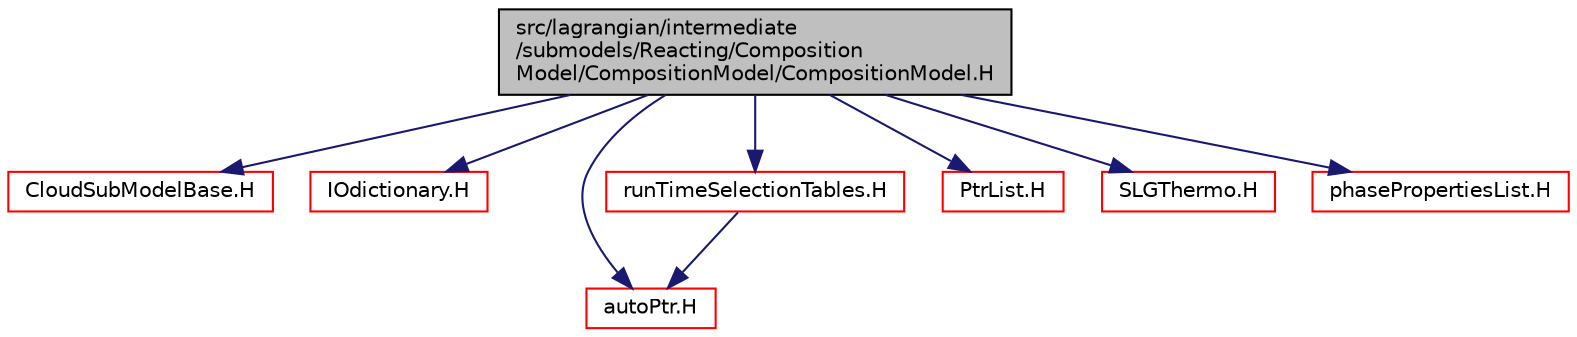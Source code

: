 digraph "src/lagrangian/intermediate/submodels/Reacting/CompositionModel/CompositionModel/CompositionModel.H"
{
  bgcolor="transparent";
  edge [fontname="Helvetica",fontsize="10",labelfontname="Helvetica",labelfontsize="10"];
  node [fontname="Helvetica",fontsize="10",shape=record];
  Node1 [label="src/lagrangian/intermediate\l/submodels/Reacting/Composition\lModel/CompositionModel/CompositionModel.H",height=0.2,width=0.4,color="black", fillcolor="grey75", style="filled", fontcolor="black"];
  Node1 -> Node2 [color="midnightblue",fontsize="10",style="solid",fontname="Helvetica"];
  Node2 [label="CloudSubModelBase.H",height=0.2,width=0.4,color="red",URL="$a06607.html"];
  Node1 -> Node3 [color="midnightblue",fontsize="10",style="solid",fontname="Helvetica"];
  Node3 [label="IOdictionary.H",height=0.2,width=0.4,color="red",URL="$a07757.html"];
  Node1 -> Node4 [color="midnightblue",fontsize="10",style="solid",fontname="Helvetica"];
  Node4 [label="autoPtr.H",height=0.2,width=0.4,color="red",URL="$a08446.html"];
  Node1 -> Node5 [color="midnightblue",fontsize="10",style="solid",fontname="Helvetica"];
  Node5 [label="runTimeSelectionTables.H",height=0.2,width=0.4,color="red",URL="$a07840.html",tooltip="Macros to ease declaration of run-time selection tables. "];
  Node5 -> Node4 [color="midnightblue",fontsize="10",style="solid",fontname="Helvetica"];
  Node1 -> Node6 [color="midnightblue",fontsize="10",style="solid",fontname="Helvetica"];
  Node6 [label="PtrList.H",height=0.2,width=0.4,color="red",URL="$a07655.html"];
  Node1 -> Node7 [color="midnightblue",fontsize="10",style="solid",fontname="Helvetica"];
  Node7 [label="SLGThermo.H",height=0.2,width=0.4,color="red",URL="$a10215.html"];
  Node1 -> Node8 [color="midnightblue",fontsize="10",style="solid",fontname="Helvetica"];
  Node8 [label="phasePropertiesList.H",height=0.2,width=0.4,color="red",URL="$a06577.html"];
}
